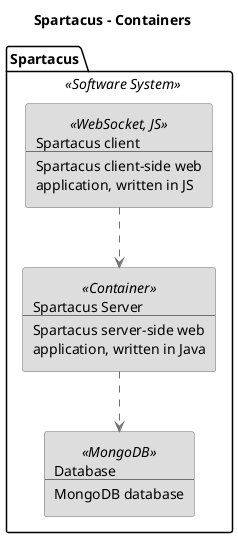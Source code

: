 @startuml(id=SpartacusApp)
scale max 1748x1240
title Spartacus - Containers

skinparam {
  shadowing false
  arrowColor #707070
  actorBorderColor #707070
  componentBorderColor #707070
  rectangleBorderColor #707070
  noteBackgroundColor #ffffff
  noteBorderColor #707070
}
package "Spartacus" <<Software System>> {
  rectangle 11 <<MongoDB>> #dddddd [
    Database
    --
    MongoDB database
  ]
  rectangle 8 <<Container>> #dddddd [
    Spartacus Server
    --
    Spartacus server-side web
    application, written in Java
  ]
  rectangle 7 <<WebSocket, JS>> #dddddd [
    Spartacus client
    --
    Spartacus client-side web
    application, written in JS
  ]
}
8 .[#707070].> 11 
7 .[#707070].> 8 
@enduml
